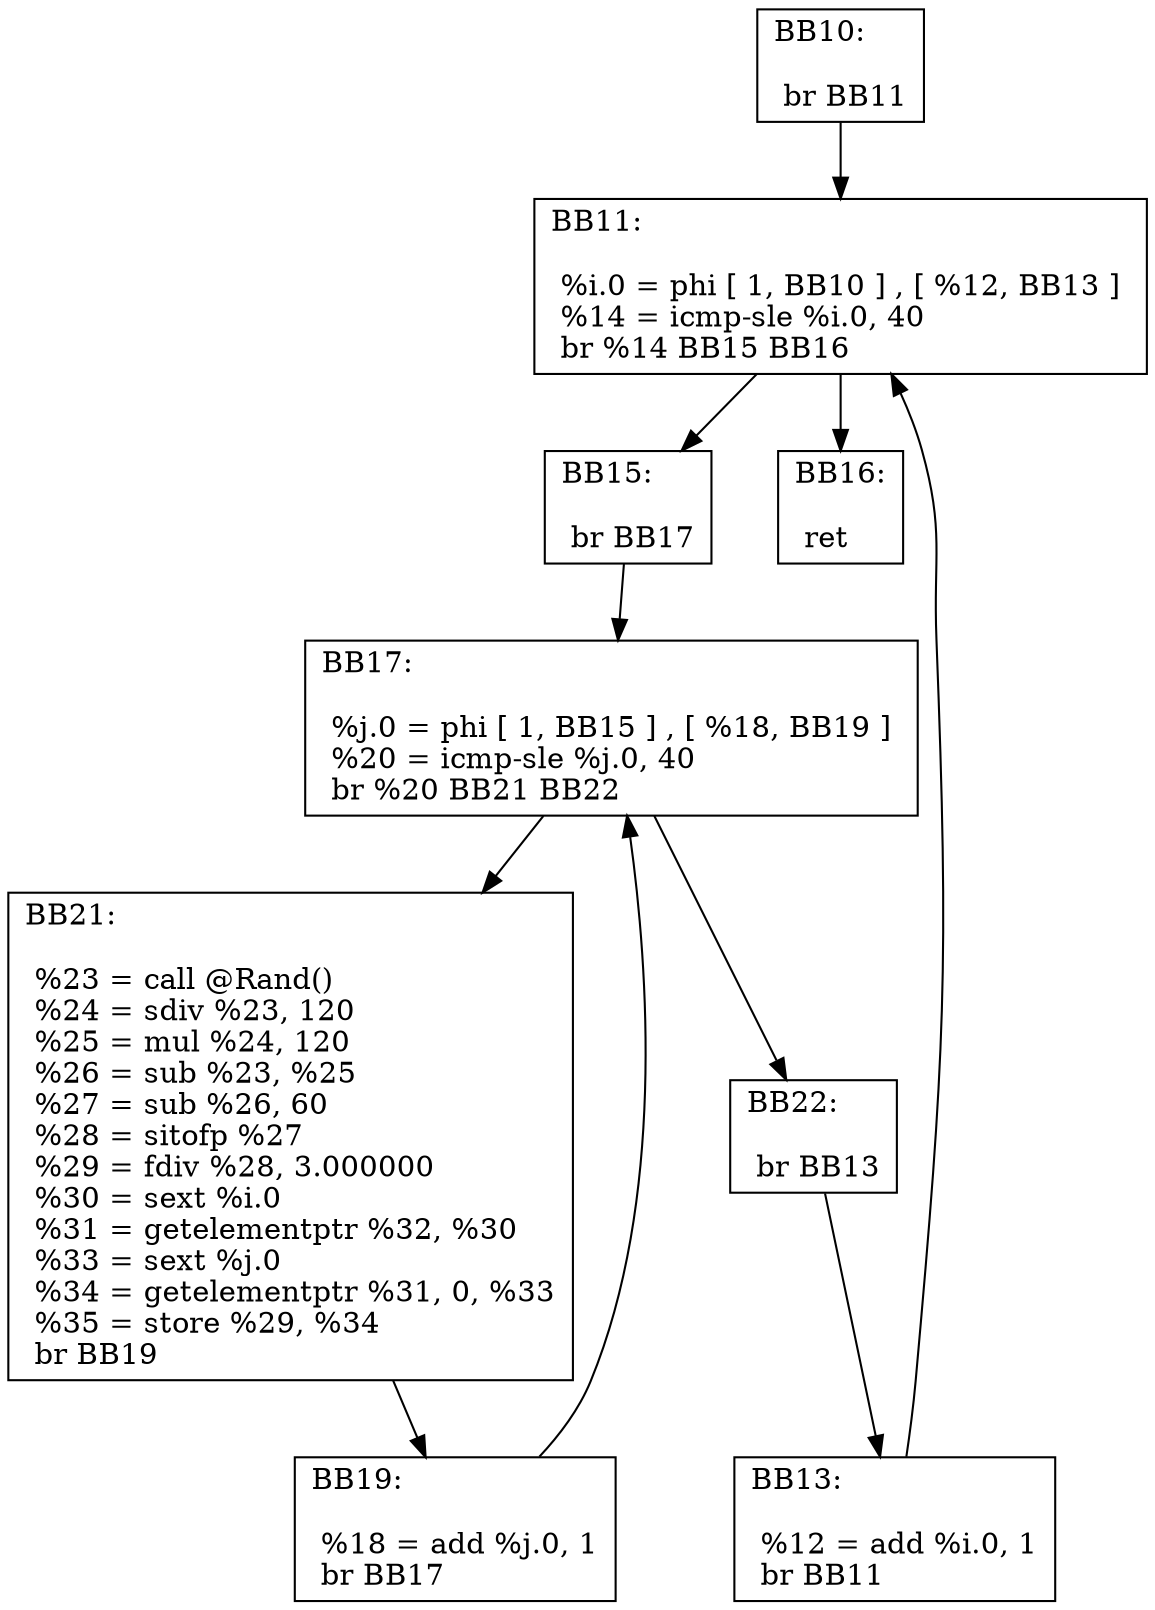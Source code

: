 digraph "CFG for 'rInitmatrix' function" {
BB10 [shape=record,
    label="{BB10:\l\l
             br BB11\l
             }"];
BB10 -> BB11
BB11 [shape=record,
    label="{BB11:\l\l
             %i.0 = phi [ 1, BB10 ] , [ %12, BB13 ] \l
             %14 = icmp-sle %i.0, 40\l
             br %14 BB15 BB16\l
             }"];
BB11 -> BB15
BB11 -> BB16
BB15 [shape=record,
    label="{BB15:\l\l
             br BB17\l
             }"];
BB15 -> BB17
BB17 [shape=record,
    label="{BB17:\l\l
             %j.0 = phi [ 1, BB15 ] , [ %18, BB19 ] \l
             %20 = icmp-sle %j.0, 40\l
             br %20 BB21 BB22\l
             }"];
BB17 -> BB21
BB17 -> BB22
BB21 [shape=record,
    label="{BB21:\l\l
             %23 = call @Rand()\l
             %24 = sdiv %23, 120\l
             %25 = mul %24, 120\l
             %26 = sub %23, %25\l
             %27 = sub %26, 60\l
             %28 = sitofp %27\l
             %29 = fdiv %28, 3.000000\l
             %30 = sext %i.0\l
             %31 = getelementptr %32, %30\l
             %33 = sext %j.0\l
             %34 = getelementptr %31, 0, %33\l
             %35 = store %29, %34\l
             br BB19\l
             }"];
BB21 -> BB19
BB19 [shape=record,
    label="{BB19:\l\l
             %18 = add %j.0, 1\l
             br BB17\l
             }"];
BB19 -> BB17
BB22 [shape=record,
    label="{BB22:\l\l
             br BB13\l
             }"];
BB22 -> BB13
BB13 [shape=record,
    label="{BB13:\l\l
             %12 = add %i.0, 1\l
             br BB11\l
             }"];
BB13 -> BB11
BB16 [shape=record,
    label="{BB16:\l\l
             ret\l
             }"];
}